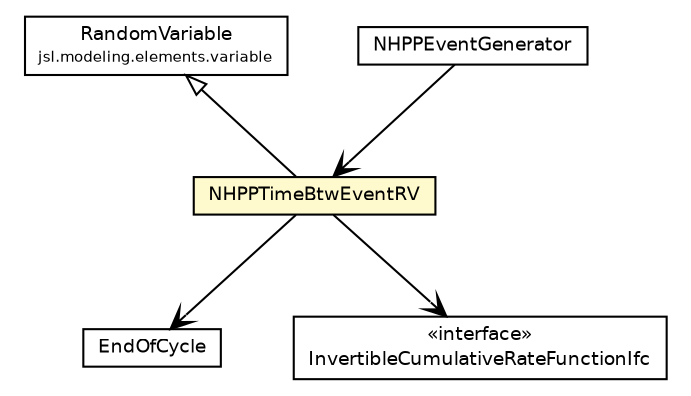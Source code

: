 #!/usr/local/bin/dot
#
# Class diagram 
# Generated by UMLGraph version 5.4 (http://www.umlgraph.org/)
#

digraph G {
	edge [fontname="Helvetica",fontsize=10,labelfontname="Helvetica",labelfontsize=10];
	node [fontname="Helvetica",fontsize=10,shape=plaintext];
	nodesep=0.25;
	ranksep=0.5;
	// jsl.modeling.elements.variable.RandomVariable
	c121242 [label=<<table title="jsl.modeling.elements.variable.RandomVariable" border="0" cellborder="1" cellspacing="0" cellpadding="2" port="p" href="../RandomVariable.html">
		<tr><td><table border="0" cellspacing="0" cellpadding="1">
<tr><td align="center" balign="center"> RandomVariable </td></tr>
<tr><td align="center" balign="center"><font point-size="7.0"> jsl.modeling.elements.variable </font></td></tr>
		</table></td></tr>
		</table>>, URL="../RandomVariable.html", fontname="Helvetica", fontcolor="black", fontsize=9.0];
	// jsl.modeling.elements.variable.nhpp.NHPPTimeBtwEventRV
	c121267 [label=<<table title="jsl.modeling.elements.variable.nhpp.NHPPTimeBtwEventRV" border="0" cellborder="1" cellspacing="0" cellpadding="2" port="p" bgcolor="lemonChiffon" href="./NHPPTimeBtwEventRV.html">
		<tr><td><table border="0" cellspacing="0" cellpadding="1">
<tr><td align="center" balign="center"> NHPPTimeBtwEventRV </td></tr>
		</table></td></tr>
		</table>>, URL="./NHPPTimeBtwEventRV.html", fontname="Helvetica", fontcolor="black", fontsize=9.0];
	// jsl.modeling.elements.variable.nhpp.NHPPTimeBtwEventRV.EndOfCycle
	c121268 [label=<<table title="jsl.modeling.elements.variable.nhpp.NHPPTimeBtwEventRV.EndOfCycle" border="0" cellborder="1" cellspacing="0" cellpadding="2" port="p" href="./NHPPTimeBtwEventRV.EndOfCycle.html">
		<tr><td><table border="0" cellspacing="0" cellpadding="1">
<tr><td align="center" balign="center"> EndOfCycle </td></tr>
		</table></td></tr>
		</table>>, URL="./NHPPTimeBtwEventRV.EndOfCycle.html", fontname="Helvetica", fontcolor="black", fontsize=9.0];
	// jsl.modeling.elements.variable.nhpp.NHPPEventGenerator
	c121269 [label=<<table title="jsl.modeling.elements.variable.nhpp.NHPPEventGenerator" border="0" cellborder="1" cellspacing="0" cellpadding="2" port="p" href="./NHPPEventGenerator.html">
		<tr><td><table border="0" cellspacing="0" cellpadding="1">
<tr><td align="center" balign="center"> NHPPEventGenerator </td></tr>
		</table></td></tr>
		</table>>, URL="./NHPPEventGenerator.html", fontname="Helvetica", fontcolor="black", fontsize=9.0];
	// jsl.modeling.elements.variable.nhpp.InvertibleCumulativeRateFunctionIfc
	c121271 [label=<<table title="jsl.modeling.elements.variable.nhpp.InvertibleCumulativeRateFunctionIfc" border="0" cellborder="1" cellspacing="0" cellpadding="2" port="p" href="./InvertibleCumulativeRateFunctionIfc.html">
		<tr><td><table border="0" cellspacing="0" cellpadding="1">
<tr><td align="center" balign="center"> &#171;interface&#187; </td></tr>
<tr><td align="center" balign="center"> InvertibleCumulativeRateFunctionIfc </td></tr>
		</table></td></tr>
		</table>>, URL="./InvertibleCumulativeRateFunctionIfc.html", fontname="Helvetica", fontcolor="black", fontsize=9.0];
	//jsl.modeling.elements.variable.nhpp.NHPPTimeBtwEventRV extends jsl.modeling.elements.variable.RandomVariable
	c121242:p -> c121267:p [dir=back,arrowtail=empty];
	// jsl.modeling.elements.variable.nhpp.NHPPTimeBtwEventRV NAVASSOC jsl.modeling.elements.variable.nhpp.InvertibleCumulativeRateFunctionIfc
	c121267:p -> c121271:p [taillabel="", label="", headlabel="", fontname="Helvetica", fontcolor="black", fontsize=10.0, color="black", arrowhead=open];
	// jsl.modeling.elements.variable.nhpp.NHPPTimeBtwEventRV NAVASSOC jsl.modeling.elements.variable.nhpp.NHPPTimeBtwEventRV.EndOfCycle
	c121267:p -> c121268:p [taillabel="", label="", headlabel="", fontname="Helvetica", fontcolor="black", fontsize=10.0, color="black", arrowhead=open];
	// jsl.modeling.elements.variable.nhpp.NHPPEventGenerator NAVASSOC jsl.modeling.elements.variable.nhpp.NHPPTimeBtwEventRV
	c121269:p -> c121267:p [taillabel="", label="", headlabel="", fontname="Helvetica", fontcolor="black", fontsize=10.0, color="black", arrowhead=open];
}

